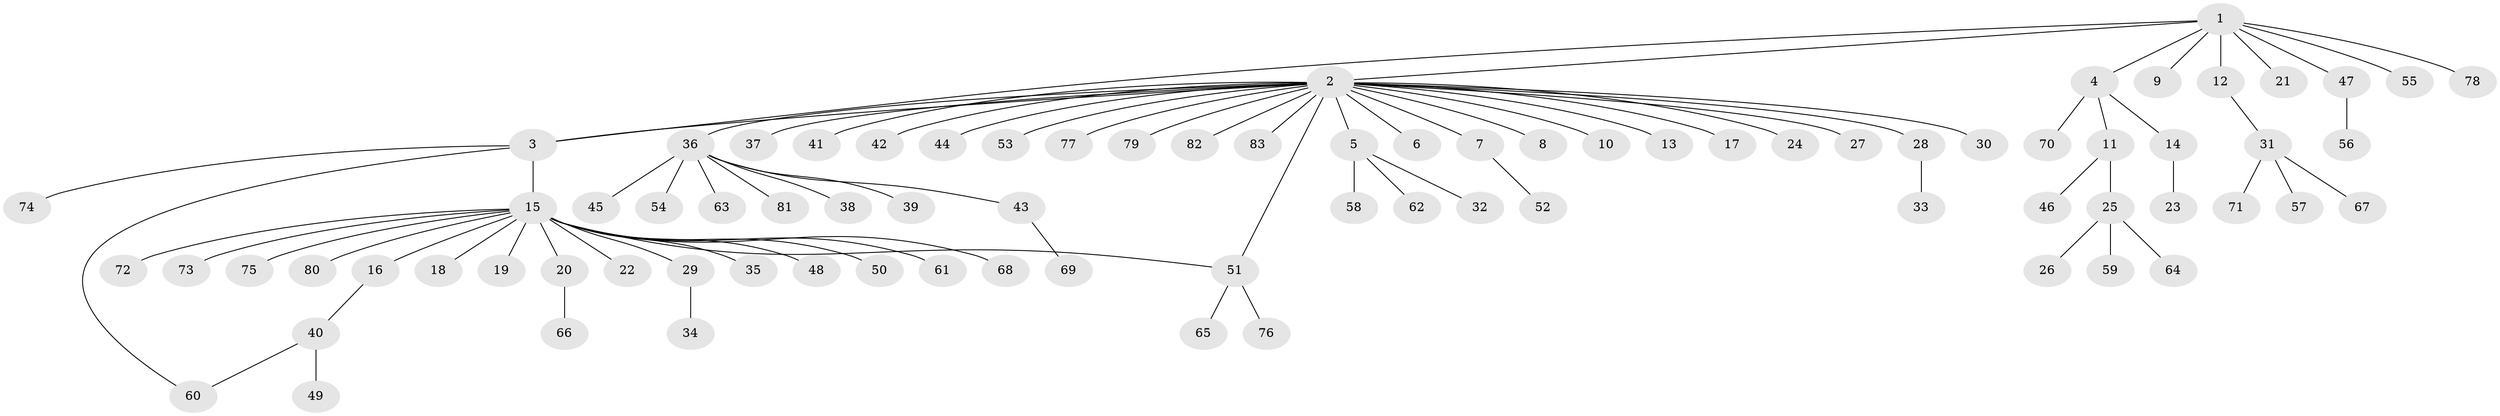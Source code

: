 // Generated by graph-tools (version 1.1) at 2025/11/02/27/25 16:11:16]
// undirected, 83 vertices, 85 edges
graph export_dot {
graph [start="1"]
  node [color=gray90,style=filled];
  1;
  2;
  3;
  4;
  5;
  6;
  7;
  8;
  9;
  10;
  11;
  12;
  13;
  14;
  15;
  16;
  17;
  18;
  19;
  20;
  21;
  22;
  23;
  24;
  25;
  26;
  27;
  28;
  29;
  30;
  31;
  32;
  33;
  34;
  35;
  36;
  37;
  38;
  39;
  40;
  41;
  42;
  43;
  44;
  45;
  46;
  47;
  48;
  49;
  50;
  51;
  52;
  53;
  54;
  55;
  56;
  57;
  58;
  59;
  60;
  61;
  62;
  63;
  64;
  65;
  66;
  67;
  68;
  69;
  70;
  71;
  72;
  73;
  74;
  75;
  76;
  77;
  78;
  79;
  80;
  81;
  82;
  83;
  1 -- 2;
  1 -- 3;
  1 -- 4;
  1 -- 9;
  1 -- 12;
  1 -- 21;
  1 -- 47;
  1 -- 55;
  1 -- 78;
  2 -- 3;
  2 -- 5;
  2 -- 6;
  2 -- 7;
  2 -- 8;
  2 -- 10;
  2 -- 13;
  2 -- 17;
  2 -- 24;
  2 -- 27;
  2 -- 28;
  2 -- 30;
  2 -- 36;
  2 -- 37;
  2 -- 41;
  2 -- 42;
  2 -- 44;
  2 -- 51;
  2 -- 53;
  2 -- 77;
  2 -- 79;
  2 -- 82;
  2 -- 83;
  3 -- 15;
  3 -- 60;
  3 -- 74;
  4 -- 11;
  4 -- 14;
  4 -- 70;
  5 -- 32;
  5 -- 58;
  5 -- 62;
  7 -- 52;
  11 -- 25;
  11 -- 46;
  12 -- 31;
  14 -- 23;
  15 -- 16;
  15 -- 18;
  15 -- 19;
  15 -- 20;
  15 -- 22;
  15 -- 29;
  15 -- 35;
  15 -- 48;
  15 -- 50;
  15 -- 51;
  15 -- 61;
  15 -- 68;
  15 -- 72;
  15 -- 73;
  15 -- 75;
  15 -- 80;
  16 -- 40;
  20 -- 66;
  25 -- 26;
  25 -- 59;
  25 -- 64;
  28 -- 33;
  29 -- 34;
  31 -- 57;
  31 -- 67;
  31 -- 71;
  36 -- 38;
  36 -- 39;
  36 -- 43;
  36 -- 45;
  36 -- 54;
  36 -- 63;
  36 -- 81;
  40 -- 49;
  40 -- 60;
  43 -- 69;
  47 -- 56;
  51 -- 65;
  51 -- 76;
}
